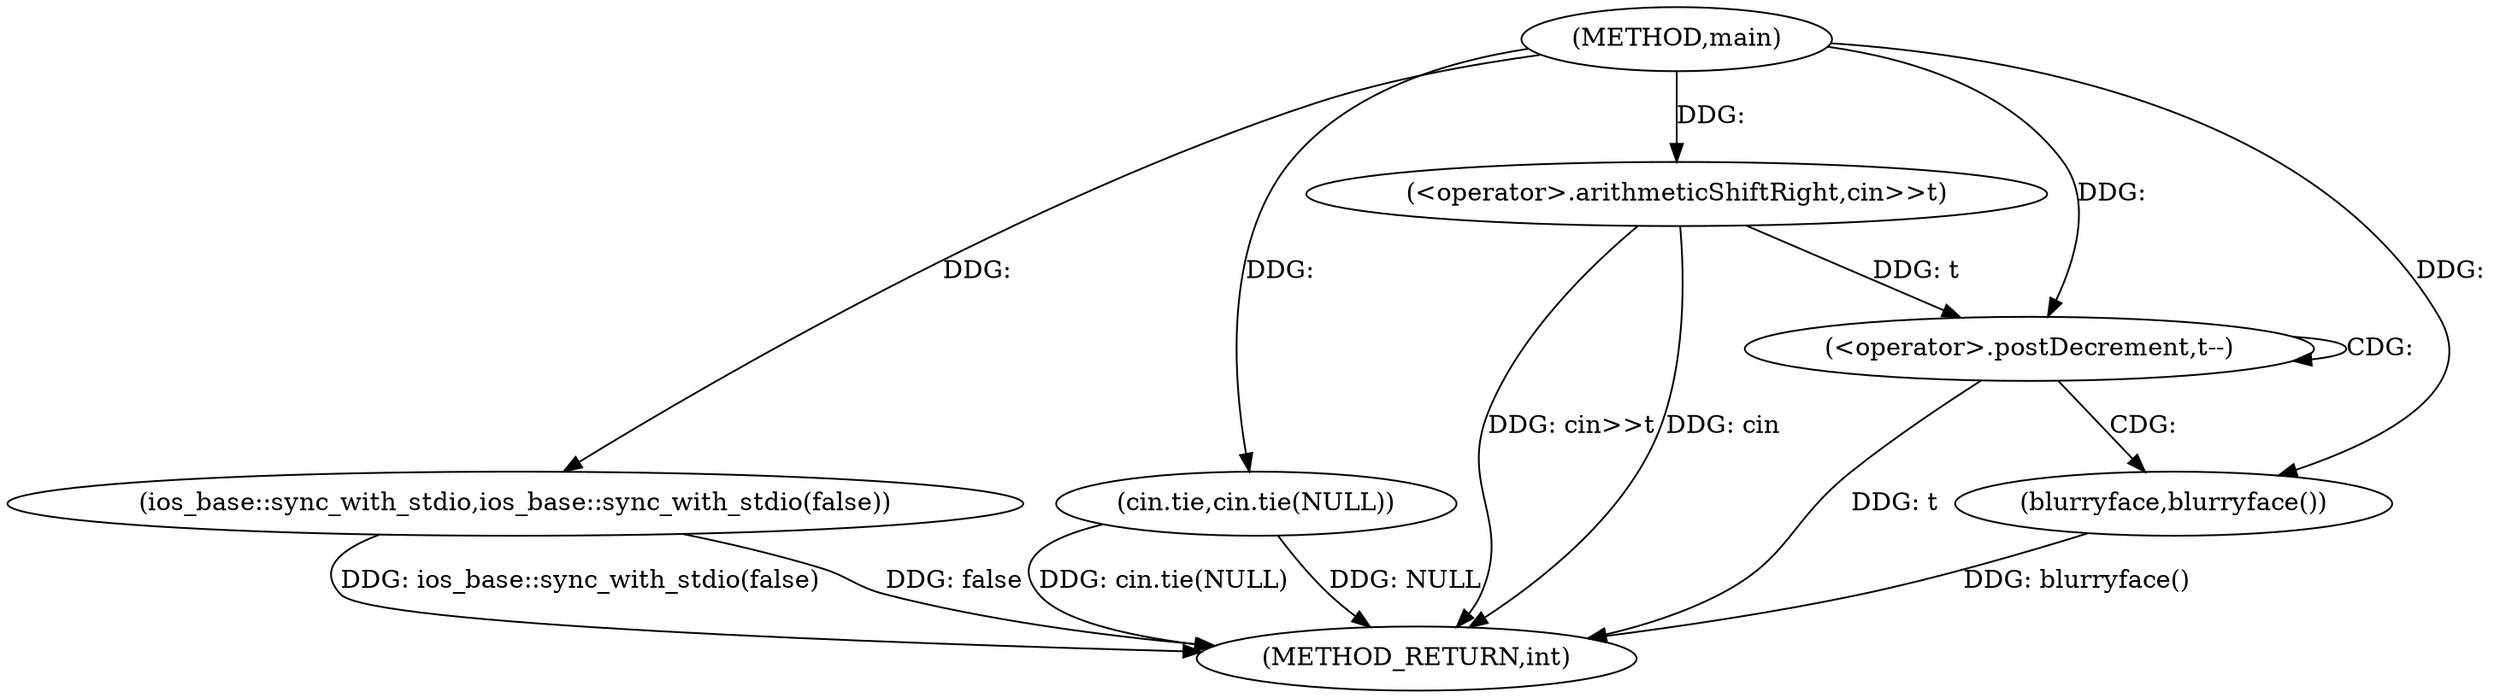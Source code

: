 digraph "main" {  
"1000255" [label = "(METHOD,main)" ]
"1000270" [label = "(METHOD_RETURN,int)" ]
"1000257" [label = "(ios_base::sync_with_stdio,ios_base::sync_with_stdio(false))" ]
"1000259" [label = "(cin.tie,cin.tie(NULL))" ]
"1000262" [label = "(<operator>.arithmeticShiftRight,cin>>t)" ]
"1000266" [label = "(<operator>.postDecrement,t--)" ]
"1000269" [label = "(blurryface,blurryface())" ]
  "1000257" -> "1000270"  [ label = "DDG: ios_base::sync_with_stdio(false)"] 
  "1000259" -> "1000270"  [ label = "DDG: cin.tie(NULL)"] 
  "1000262" -> "1000270"  [ label = "DDG: cin>>t"] 
  "1000266" -> "1000270"  [ label = "DDG: t"] 
  "1000269" -> "1000270"  [ label = "DDG: blurryface()"] 
  "1000257" -> "1000270"  [ label = "DDG: false"] 
  "1000262" -> "1000270"  [ label = "DDG: cin"] 
  "1000259" -> "1000270"  [ label = "DDG: NULL"] 
  "1000255" -> "1000257"  [ label = "DDG: "] 
  "1000255" -> "1000259"  [ label = "DDG: "] 
  "1000255" -> "1000262"  [ label = "DDG: "] 
  "1000262" -> "1000266"  [ label = "DDG: t"] 
  "1000255" -> "1000266"  [ label = "DDG: "] 
  "1000255" -> "1000269"  [ label = "DDG: "] 
  "1000266" -> "1000269"  [ label = "CDG: "] 
  "1000266" -> "1000266"  [ label = "CDG: "] 
}
